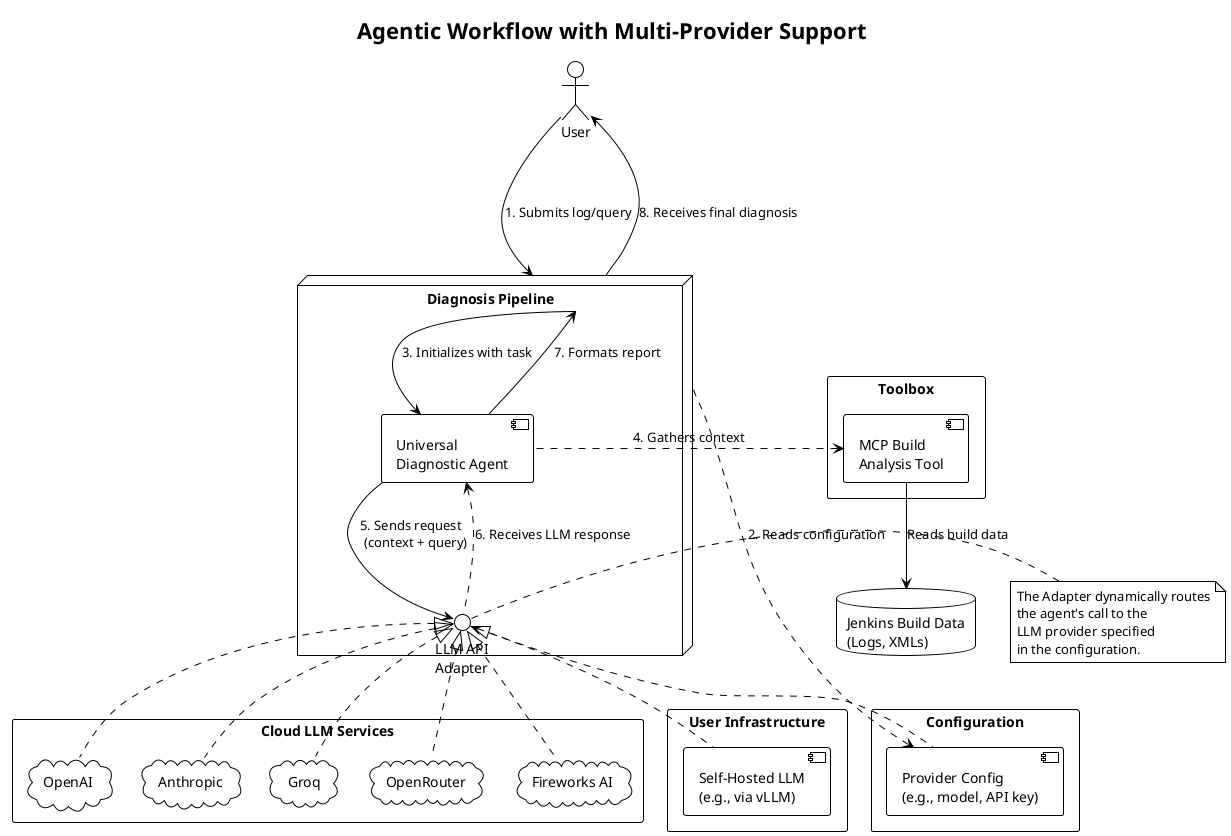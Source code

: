 @startuml
!theme plain
skinparam componentStyle uml2
skinparam packageStyle rectangle

title Agentic Workflow with Multi-Provider Support

actor User

node "Diagnosis Pipeline" as Pipeline {
    component "Universal\nDiagnostic Agent" as Agent
    interface "LLM API\nAdapter" as Adapter
}

database "Jenkins Build Data\n(Logs, XMLs)" as JenkinsData

package "Toolbox" {
    component "MCP Build\nAnalysis Tool" as MCP_Tool
}

package "Configuration" {
    component "Provider Config\n(e.g., model, API key)" as Config
}

package "Cloud LLM Services" {
    cloud "OpenAI" as OpenAI
    cloud "Anthropic" as Anthropic
    cloud "Groq" as Groq
    cloud "OpenRouter" as OpenRouter
    cloud "Fireworks AI" as Fireworks
}

package "User Infrastructure" {
    component "Self-Hosted LLM\n(e.g., via vLLM)" as SelfHosted
}

' --- Workflow Connections ---
User -right--> Pipeline : "1. Submits log/query"
Pipeline .up..> Config : "2. Reads configuration"
Pipeline -down-> Agent : "3. Initializes with task"

' --- Agent Actions ---
Agent .left..> MCP_Tool : "4. Gathers context"
MCP_Tool --> JenkinsData : "Reads build data"
Agent -right--> Adapter : "5. Sends request\n   (context + query)"

' --- Dynamic Provider Selection ---
Adapter <|.. OpenAI
Adapter <|.. Anthropic
Adapter <|.. Groq
Adapter <|.. OpenRouter
Adapter <|.. Fireworks
Adapter <|.. SelfHosted

note right of Adapter
  The Adapter dynamically routes
  the agent's call to the
  LLM provider specified
  in the configuration.
end note

Adapter <.down. Config

' --- Response Flow ---
Agent <.. Adapter: "6. Receives LLM response"
Agent -up-> Pipeline : "7. Formats report"
Pipeline -up--> User: "8. Receives final diagnosis"

@enduml
